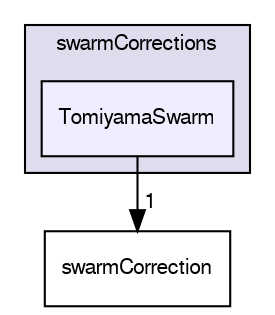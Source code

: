 digraph "applications/solvers/multiphase/twoPhaseEulerFoam/interfacialModels/swarmCorrections/TomiyamaSwarm" {
  bgcolor=transparent;
  compound=true
  node [ fontsize="10", fontname="FreeSans"];
  edge [ labelfontsize="10", labelfontname="FreeSans"];
  subgraph clusterdir_7250cc01f0e1754edfd2e7db56583832 {
    graph [ bgcolor="#ddddee", pencolor="black", label="swarmCorrections" fontname="FreeSans", fontsize="10", URL="dir_7250cc01f0e1754edfd2e7db56583832.html"]
  dir_b5129f06ed651bf6b33a2656919ccb31 [shape=box, label="TomiyamaSwarm", style="filled", fillcolor="#eeeeff", pencolor="black", URL="dir_b5129f06ed651bf6b33a2656919ccb31.html"];
  }
  dir_f859c42565636e17004f620aec4c3e8d [shape=box label="swarmCorrection" URL="dir_f859c42565636e17004f620aec4c3e8d.html"];
  dir_b5129f06ed651bf6b33a2656919ccb31->dir_f859c42565636e17004f620aec4c3e8d [headlabel="1", labeldistance=1.5 headhref="dir_000218_000217.html"];
}
